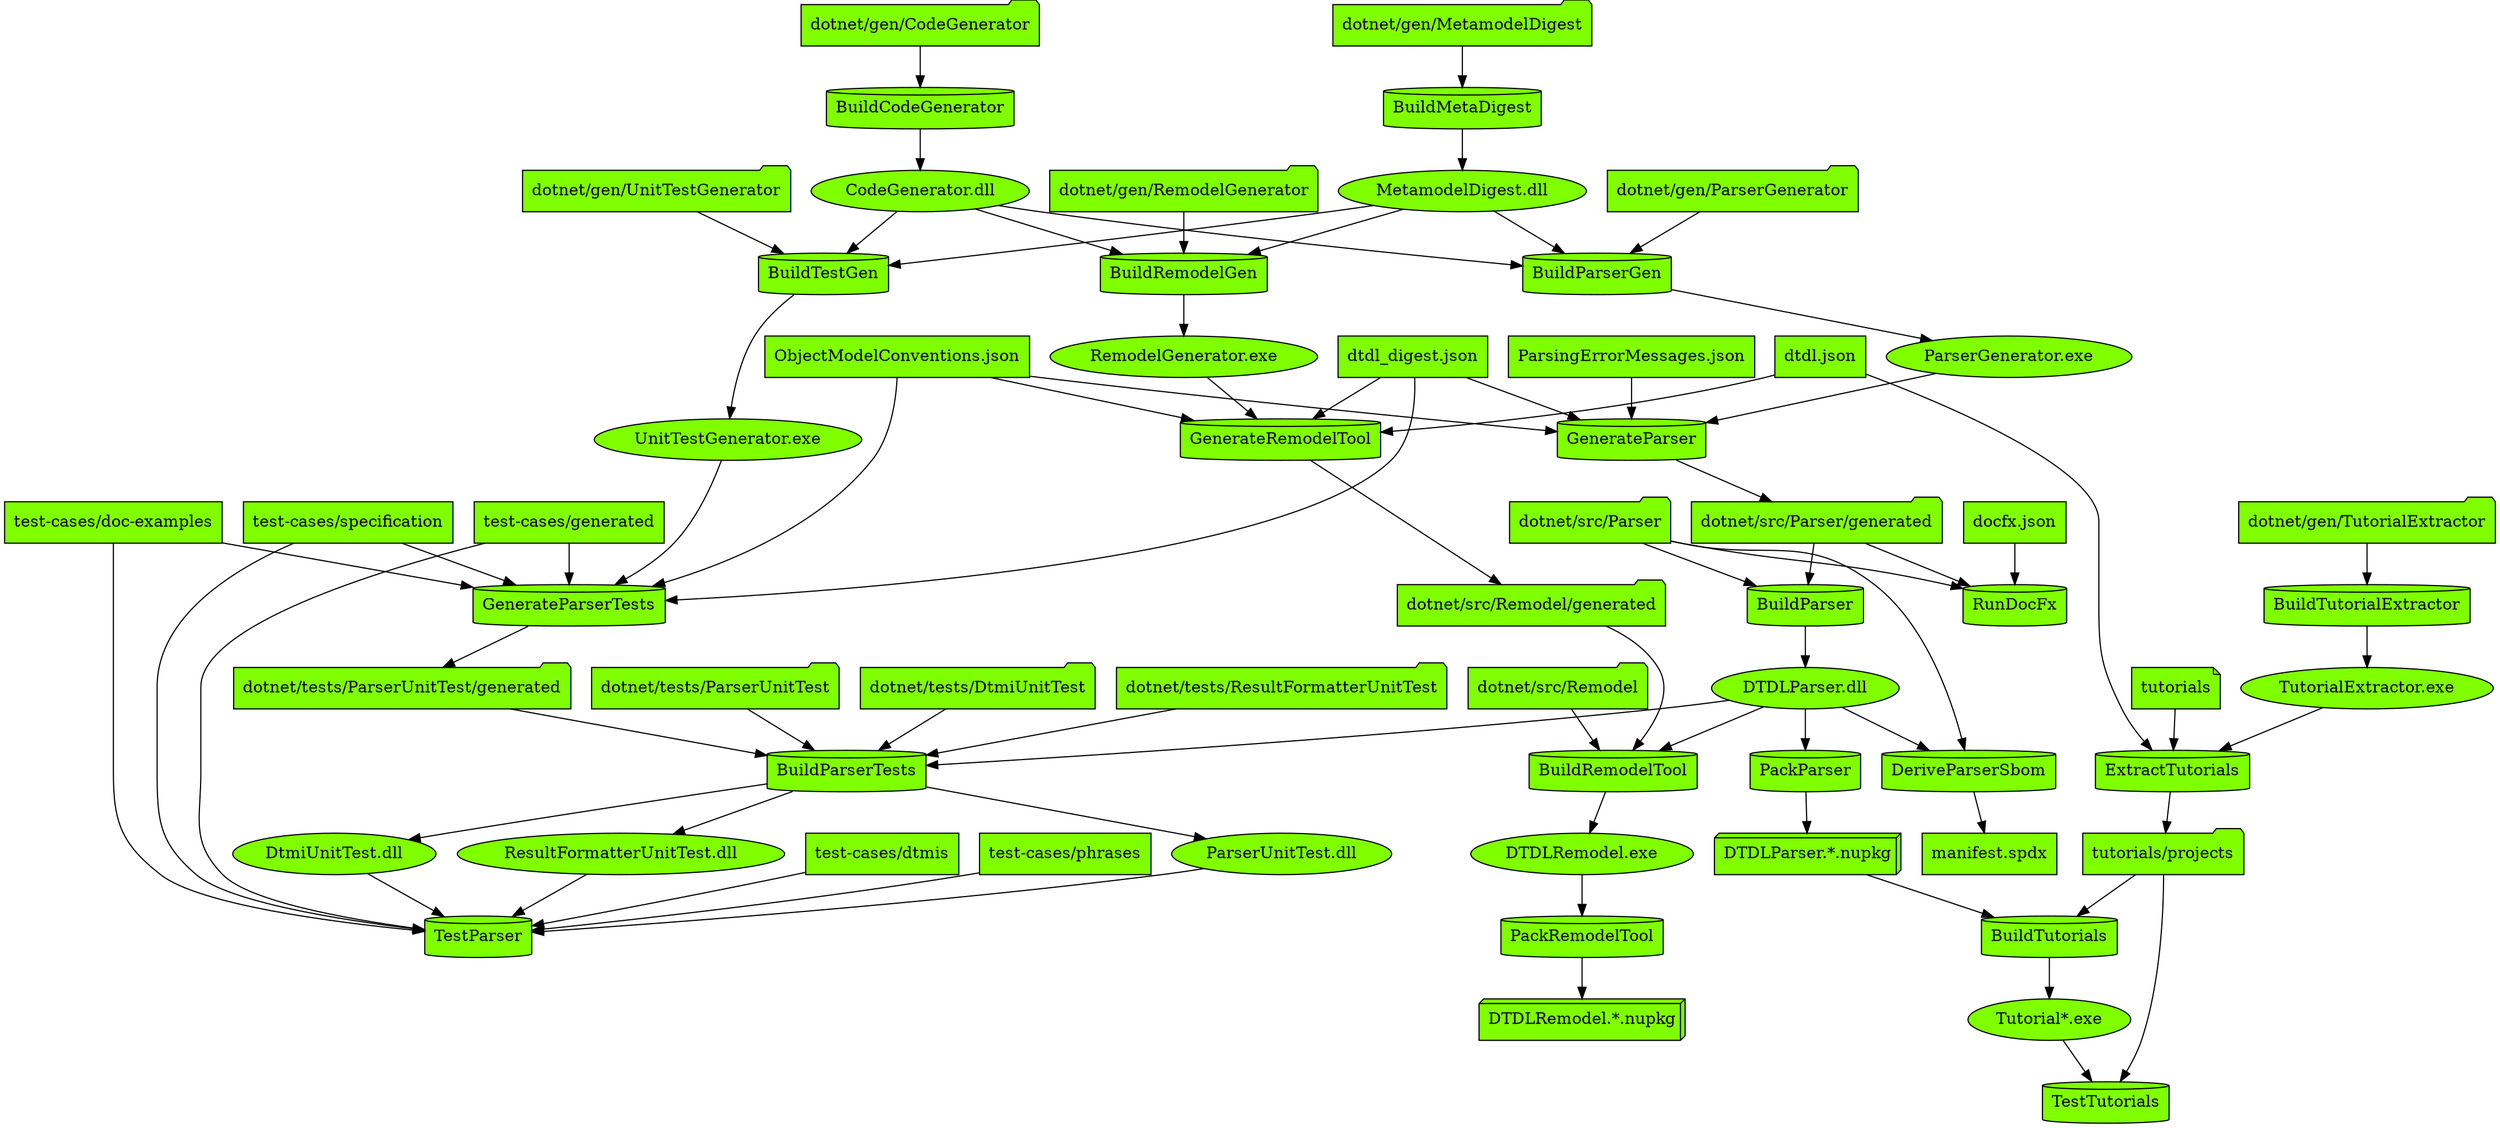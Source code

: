 digraph {
  {
    "BuildCodeGenerator" [shape=cylinder style=filled fillcolor=chartreuse]
    "BuildMetaDigest" [shape=cylinder style=filled fillcolor=chartreuse]
    "BuildParser" [shape=cylinder style=filled fillcolor=chartreuse]
    "BuildParserGen" [shape=cylinder style=filled fillcolor=chartreuse]
    "BuildParserTests" [shape=cylinder style=filled fillcolor=chartreuse]
    "BuildRemodelGen" [shape=cylinder style=filled fillcolor=chartreuse]
    "BuildRemodelTool" [shape=cylinder style=filled fillcolor=chartreuse]
    "BuildTestGen" [shape=cylinder style=filled fillcolor=chartreuse]
    "BuildTutorialExtractor" [shape=cylinder style=filled fillcolor=chartreuse]
    "BuildTutorials" [shape=cylinder style=filled fillcolor=chartreuse]
    "DeriveParserSbom" [shape=cylinder style=filled fillcolor=chartreuse]
    "ExtractTutorials" [shape=cylinder style=filled fillcolor=chartreuse]
    "GenerateParser" [shape=cylinder style=filled fillcolor=chartreuse]
    "GenerateParserTests" [shape=cylinder style=filled fillcolor=chartreuse]
    "GenerateRemodelTool" [shape=cylinder style=filled fillcolor=chartreuse]
    "PackParser" [shape=cylinder style=filled fillcolor=chartreuse]
    "PackRemodelTool" [shape=cylinder style=filled fillcolor=chartreuse]
    "RunDocFx" [shape=cylinder style=filled fillcolor=chartreuse]
    "TestParser" [shape=cylinder style=filled fillcolor=chartreuse]
    "TestTutorials" [shape=cylinder style=filled fillcolor=chartreuse]
    "dotnet/gen/CodeGenerator" [shape=folder style=filled fillcolor=chartreuse]
    "CodeGenerator.dll" [shape=ellipse style=filled fillcolor=chartreuse]
    "dotnet/gen/MetamodelDigest" [shape=folder style=filled fillcolor=chartreuse]
    "MetamodelDigest.dll" [shape=ellipse style=filled fillcolor=chartreuse]
    "dotnet/src/Parser" [shape=folder style=filled fillcolor=chartreuse]
    "dotnet/src/Parser/generated" [shape=folder style=filled fillcolor=chartreuse]
    "DTDLParser.dll" [shape=ellipse style=filled fillcolor=chartreuse]
    "dotnet/gen/ParserGenerator" [shape=folder style=filled fillcolor=chartreuse]
    "ParserGenerator.exe" [shape=ellipse style=filled fillcolor=chartreuse]
    "dotnet/tests/DtmiUnitTest" [shape=folder style=filled fillcolor=chartreuse]
    "DtmiUnitTest.dll" [shape=ellipse style=filled fillcolor=chartreuse]
    "dotnet/tests/ResultFormatterUnitTest" [shape=folder style=filled fillcolor=chartreuse]
    "ResultFormatterUnitTest.dll" [shape=ellipse style=filled fillcolor=chartreuse]
    "dotnet/tests/ParserUnitTest" [shape=folder style=filled fillcolor=chartreuse]
    "dotnet/tests/ParserUnitTest/generated" [shape=folder style=filled fillcolor=chartreuse]
    "ParserUnitTest.dll" [shape=ellipse style=filled fillcolor=chartreuse]
    "dotnet/gen/RemodelGenerator" [shape=folder style=filled fillcolor=chartreuse]
    "RemodelGenerator.exe" [shape=ellipse style=filled fillcolor=chartreuse]
    "dotnet/src/Remodel" [shape=folder style=filled fillcolor=chartreuse]
    "dotnet/src/Remodel/generated" [shape=folder style=filled fillcolor=chartreuse]
    "DTDLRemodel.exe" [shape=ellipse style=filled fillcolor=chartreuse]
    "dotnet/gen/UnitTestGenerator" [shape=folder style=filled fillcolor=chartreuse]
    "UnitTestGenerator.exe" [shape=ellipse style=filled fillcolor=chartreuse]
    "dotnet/gen/TutorialExtractor" [shape=folder style=filled fillcolor=chartreuse]
    "TutorialExtractor.exe" [shape=ellipse style=filled fillcolor=chartreuse]
    "DTDLParser.*.nupkg" [shape=box3d style=filled fillcolor=chartreuse]
    "tutorials/projects" [shape=folder style=filled fillcolor=chartreuse]
    "Tutorial*.exe" [shape=ellipse style=filled fillcolor=chartreuse]
    "manifest.spdx" [shape=box style=filled fillcolor=chartreuse]
    "dtdl.json" [shape=box style=filled fillcolor=chartreuse]
    "tutorials" [shape=note style=filled fillcolor=chartreuse]
    "dtdl_digest.json" [shape=box style=filled fillcolor=chartreuse]
    "ObjectModelConventions.json" [shape=box style=filled fillcolor=chartreuse]
    "ParsingErrorMessages.json" [shape=box style=filled fillcolor=chartreuse]
    "test-cases/generated" [shape=box style=filled fillcolor=chartreuse]
    "test-cases/doc-examples" [shape=box style=filled fillcolor=chartreuse]
    "test-cases/specification" [shape=box style=filled fillcolor=chartreuse]
    "DTDLRemodel.*.nupkg" [shape=box3d style=filled fillcolor=chartreuse]
    "docfx.json" [shape=box style=filled fillcolor=chartreuse]
    "test-cases/dtmis" [shape=box style=filled fillcolor=chartreuse]
    "test-cases/phrases" [shape=box style=filled fillcolor=chartreuse]
  }
  "dotnet/gen/CodeGenerator" -> "BuildCodeGenerator"
  "BuildCodeGenerator" -> "CodeGenerator.dll"
  "dotnet/gen/MetamodelDigest" -> "BuildMetaDigest"
  "BuildMetaDigest" -> "MetamodelDigest.dll"
  "dotnet/src/Parser" -> "BuildParser"
  "dotnet/src/Parser/generated" -> "BuildParser"
  "BuildParser" -> "DTDLParser.dll"
  "dotnet/gen/ParserGenerator" -> "BuildParserGen"
  "MetamodelDigest.dll" -> "BuildParserGen"
  "CodeGenerator.dll" -> "BuildParserGen"
  "BuildParserGen" -> "ParserGenerator.exe"
  "dotnet/tests/DtmiUnitTest" -> "BuildParserTests"
  "BuildParserTests" -> "DtmiUnitTest.dll"
  "dotnet/tests/ResultFormatterUnitTest" -> "BuildParserTests"
  "BuildParserTests" -> "ResultFormatterUnitTest.dll"
  "dotnet/tests/ParserUnitTest" -> "BuildParserTests"
  "dotnet/tests/ParserUnitTest/generated" -> "BuildParserTests"
  "DTDLParser.dll" -> "BuildParserTests"
  "BuildParserTests" -> "ParserUnitTest.dll"
  "dotnet/gen/RemodelGenerator" -> "BuildRemodelGen"
  "MetamodelDigest.dll" -> "BuildRemodelGen"
  "CodeGenerator.dll" -> "BuildRemodelGen"
  "BuildRemodelGen" -> "RemodelGenerator.exe"
  "dotnet/src/Remodel" -> "BuildRemodelTool"
  "dotnet/src/Remodel/generated" -> "BuildRemodelTool"
  "DTDLParser.dll" -> "BuildRemodelTool"
  "BuildRemodelTool" -> "DTDLRemodel.exe"
  "dotnet/gen/UnitTestGenerator" -> "BuildTestGen"
  "MetamodelDigest.dll" -> "BuildTestGen"
  "CodeGenerator.dll" -> "BuildTestGen"
  "BuildTestGen" -> "UnitTestGenerator.exe"
  "dotnet/gen/TutorialExtractor" -> "BuildTutorialExtractor"
  "BuildTutorialExtractor" -> "TutorialExtractor.exe"
  "DTDLParser.*.nupkg" -> "BuildTutorials"
  "tutorials/projects" -> "BuildTutorials"
  "BuildTutorials" -> "Tutorial*.exe"
  "DTDLParser.dll" -> "DeriveParserSbom"
  "dotnet/src/Parser" -> "DeriveParserSbom"
  "DeriveParserSbom" -> "manifest.spdx"
  "TutorialExtractor.exe" -> "ExtractTutorials"
  "dtdl.json" -> "ExtractTutorials"
  "tutorials" -> "ExtractTutorials"
  "ExtractTutorials" -> "tutorials/projects"
  "ParserGenerator.exe" -> "GenerateParser"
  "dtdl_digest.json" -> "GenerateParser"
  "ObjectModelConventions.json" -> "GenerateParser"
  "ParsingErrorMessages.json" -> "GenerateParser"
  "GenerateParser" -> "dotnet/src/Parser/generated"
  "UnitTestGenerator.exe" -> "GenerateParserTests"
  "dtdl_digest.json" -> "GenerateParserTests"
  "ObjectModelConventions.json" -> "GenerateParserTests"
  "test-cases/generated" -> "GenerateParserTests"
  "test-cases/doc-examples" -> "GenerateParserTests"
  "test-cases/specification" -> "GenerateParserTests"
  "GenerateParserTests" -> "dotnet/tests/ParserUnitTest/generated"
  "RemodelGenerator.exe" -> "GenerateRemodelTool"
  "dtdl.json" -> "GenerateRemodelTool"
  "dtdl_digest.json" -> "GenerateRemodelTool"
  "ObjectModelConventions.json" -> "GenerateRemodelTool"
  "GenerateRemodelTool" -> "dotnet/src/Remodel/generated"
  "DTDLParser.dll" -> "PackParser"
  "PackParser" -> "DTDLParser.*.nupkg"
  "DTDLRemodel.exe" -> "PackRemodelTool"
  "PackRemodelTool" -> "DTDLRemodel.*.nupkg"
  "dotnet/src/Parser" -> "RunDocFx"
  "dotnet/src/Parser/generated" -> "RunDocFx"
  "docfx.json" -> "RunDocFx"
  "DtmiUnitTest.dll" -> "TestParser"
  "test-cases/dtmis" -> "TestParser"
  "ResultFormatterUnitTest.dll" -> "TestParser"
  "test-cases/phrases" -> "TestParser"
  "ParserUnitTest.dll" -> "TestParser"
  "test-cases/generated" -> "TestParser"
  "test-cases/doc-examples" -> "TestParser"
  "test-cases/specification" -> "TestParser"
  "Tutorial*.exe" -> "TestTutorials"
  "tutorials/projects" -> "TestTutorials"
}
